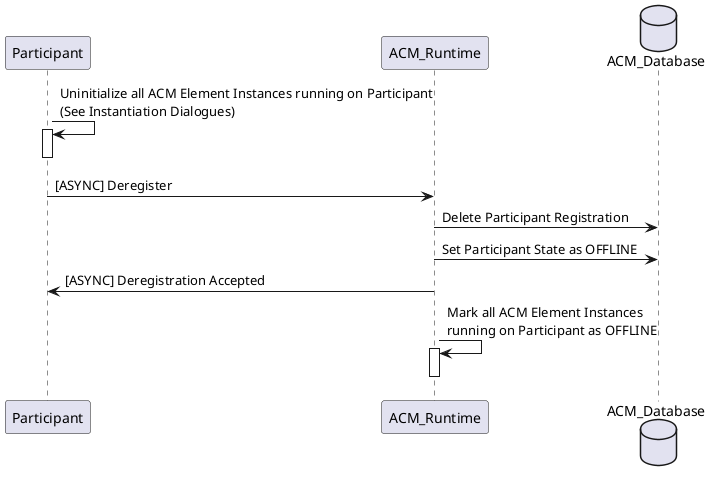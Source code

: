 @startuml

participant Participant
participant ACM_Runtime
database ACM_Database

Participant -> Participant: Uninitialize all ACM Element Instances running on Participant\n(See Instantiation Dialogues)
activate Participant
deactivate Participant

Participant -> ACM_Runtime: [ASYNC] Deregister
ACM_Runtime -> ACM_Database: Delete Participant Registration
ACM_Runtime -> ACM_Database: Set Participant State as OFFLINE
Participant <- ACM_Runtime: [ASYNC] Deregistration Accepted

ACM_Runtime -> ACM_Runtime: Mark all ACM Element Instances\nrunning on Participant as OFFLINE
activate ACM_Runtime
deactivate ACM_Runtime

@enduml

